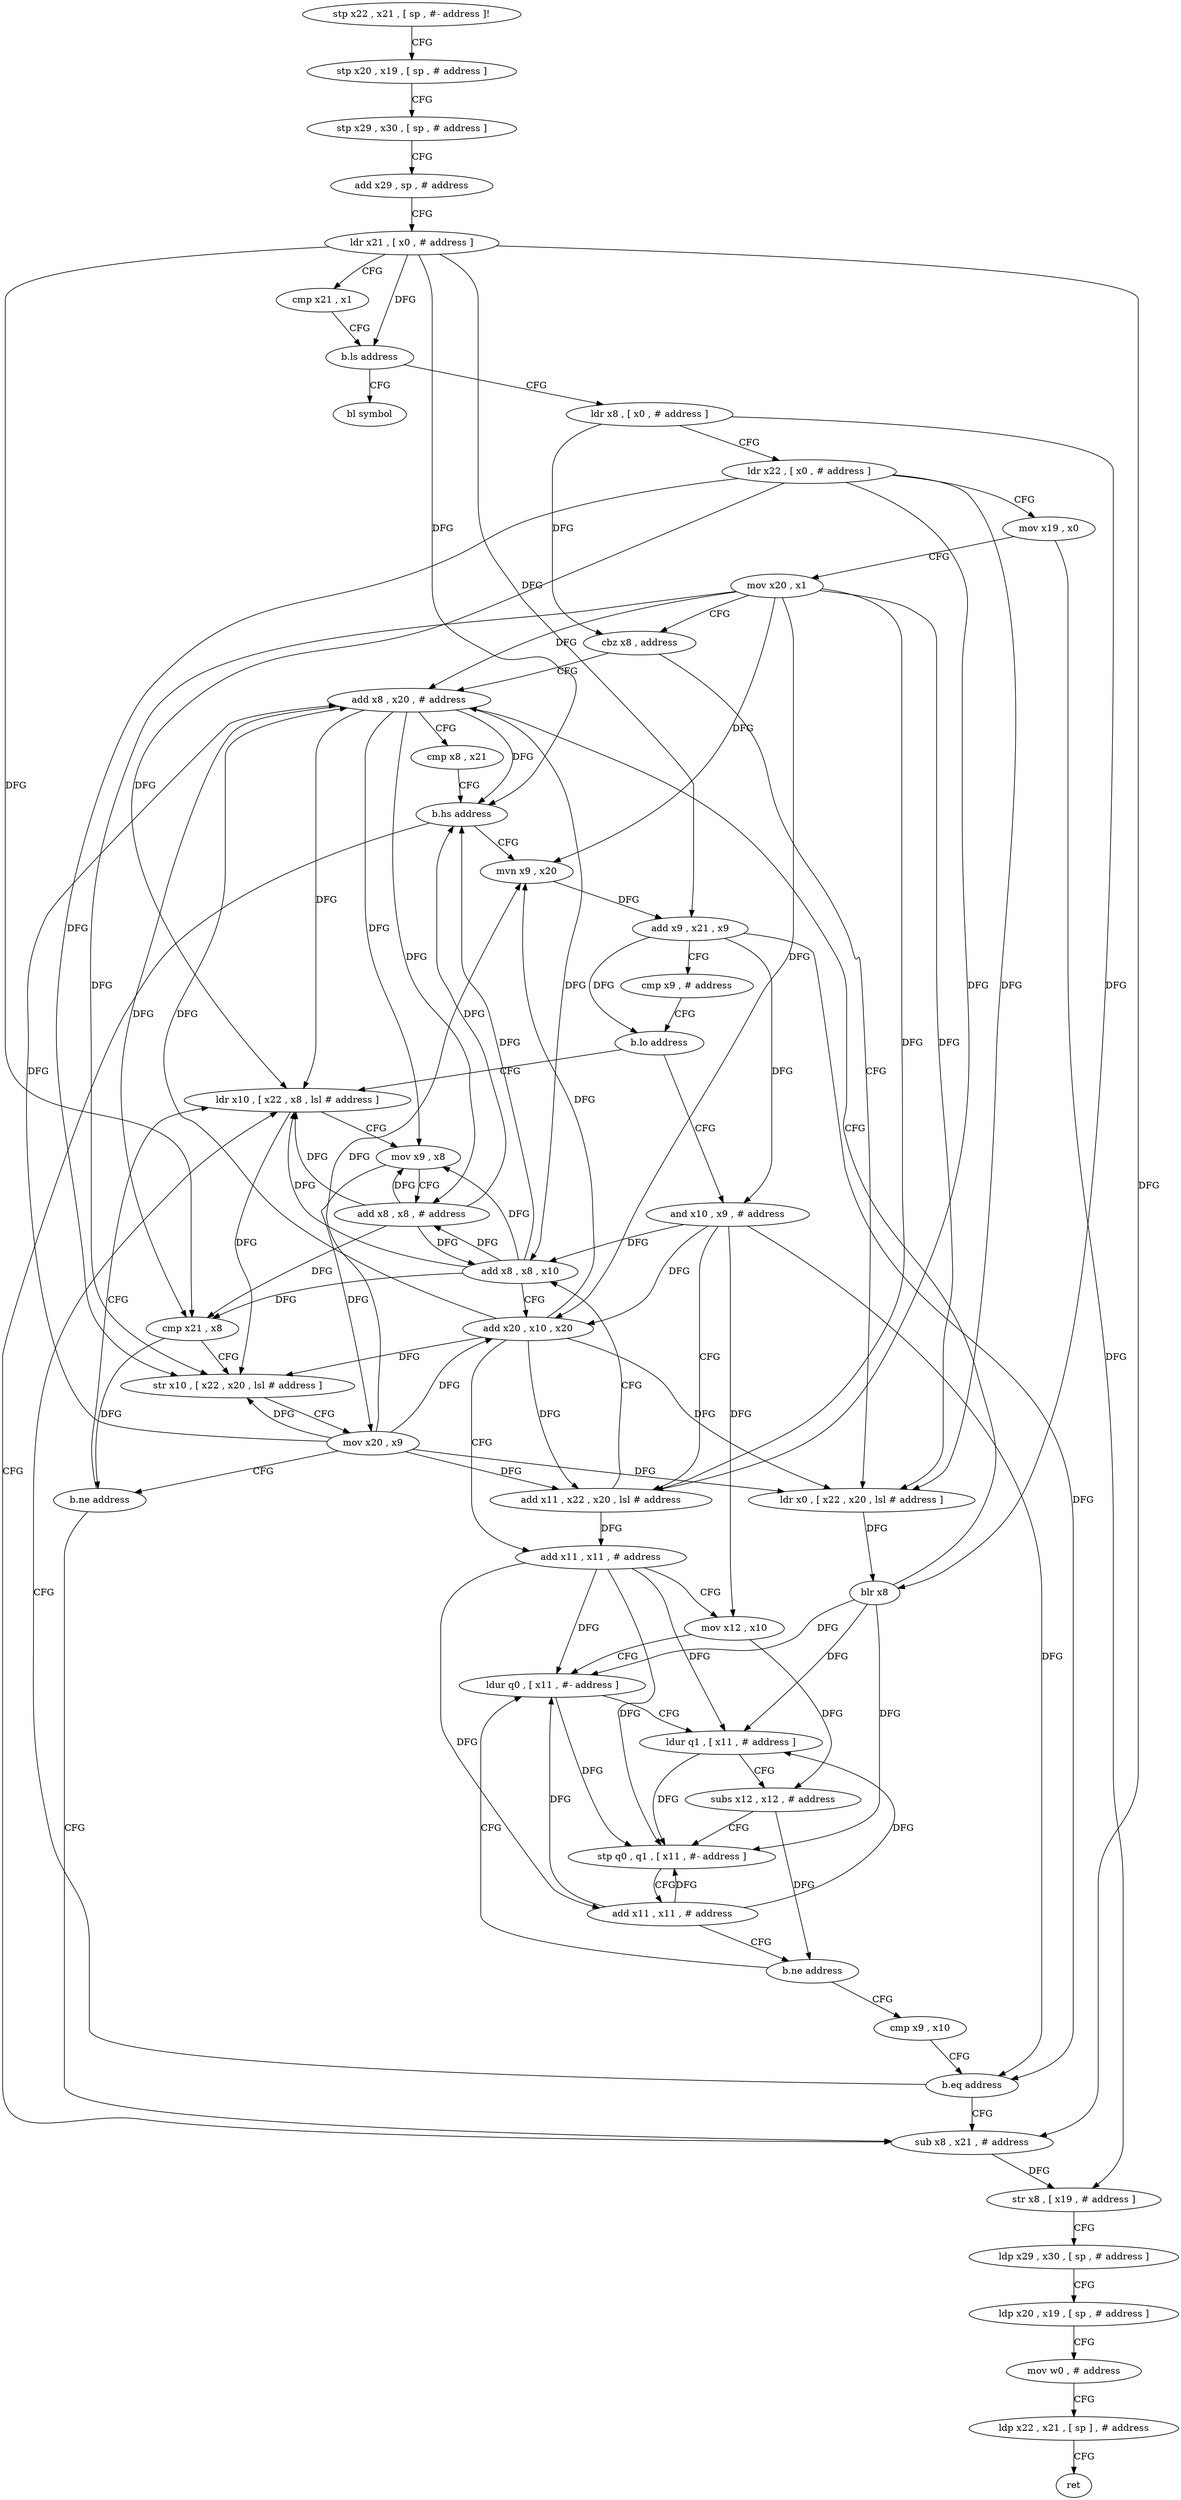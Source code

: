 digraph "func" {
"146528" [label = "stp x22 , x21 , [ sp , #- address ]!" ]
"146532" [label = "stp x20 , x19 , [ sp , # address ]" ]
"146536" [label = "stp x29 , x30 , [ sp , # address ]" ]
"146540" [label = "add x29 , sp , # address" ]
"146544" [label = "ldr x21 , [ x0 , # address ]" ]
"146548" [label = "cmp x21 , x1" ]
"146552" [label = "b.ls address" ]
"146724" [label = "bl symbol" ]
"146556" [label = "ldr x8 , [ x0 , # address ]" ]
"146560" [label = "ldr x22 , [ x0 , # address ]" ]
"146564" [label = "mov x19 , x0" ]
"146568" [label = "mov x20 , x1" ]
"146572" [label = "cbz x8 , address" ]
"146584" [label = "add x8 , x20 , # address" ]
"146576" [label = "ldr x0 , [ x22 , x20 , lsl # address ]" ]
"146588" [label = "cmp x8 , x21" ]
"146592" [label = "b.hs address" ]
"146696" [label = "sub x8 , x21 , # address" ]
"146596" [label = "mvn x9 , x20" ]
"146580" [label = "blr x8" ]
"146700" [label = "str x8 , [ x19 , # address ]" ]
"146704" [label = "ldp x29 , x30 , [ sp , # address ]" ]
"146708" [label = "ldp x20 , x19 , [ sp , # address ]" ]
"146712" [label = "mov w0 , # address" ]
"146716" [label = "ldp x22 , x21 , [ sp ] , # address" ]
"146720" [label = "ret" ]
"146600" [label = "add x9 , x21 , x9" ]
"146604" [label = "cmp x9 , # address" ]
"146608" [label = "b.lo address" ]
"146668" [label = "ldr x10 , [ x22 , x8 , lsl # address ]" ]
"146612" [label = "and x10 , x9 , # address" ]
"146672" [label = "mov x9 , x8" ]
"146676" [label = "add x8 , x8 , # address" ]
"146680" [label = "cmp x21 , x8" ]
"146684" [label = "str x10 , [ x22 , x20 , lsl # address ]" ]
"146688" [label = "mov x20 , x9" ]
"146692" [label = "b.ne address" ]
"146616" [label = "add x11 , x22 , x20 , lsl # address" ]
"146620" [label = "add x8 , x8 , x10" ]
"146624" [label = "add x20 , x10 , x20" ]
"146628" [label = "add x11 , x11 , # address" ]
"146632" [label = "mov x12 , x10" ]
"146636" [label = "ldur q0 , [ x11 , #- address ]" ]
"146640" [label = "ldur q1 , [ x11 , # address ]" ]
"146644" [label = "subs x12 , x12 , # address" ]
"146648" [label = "stp q0 , q1 , [ x11 , #- address ]" ]
"146652" [label = "add x11 , x11 , # address" ]
"146656" [label = "b.ne address" ]
"146660" [label = "cmp x9 , x10" ]
"146664" [label = "b.eq address" ]
"146528" -> "146532" [ label = "CFG" ]
"146532" -> "146536" [ label = "CFG" ]
"146536" -> "146540" [ label = "CFG" ]
"146540" -> "146544" [ label = "CFG" ]
"146544" -> "146548" [ label = "CFG" ]
"146544" -> "146552" [ label = "DFG" ]
"146544" -> "146592" [ label = "DFG" ]
"146544" -> "146696" [ label = "DFG" ]
"146544" -> "146600" [ label = "DFG" ]
"146544" -> "146680" [ label = "DFG" ]
"146548" -> "146552" [ label = "CFG" ]
"146552" -> "146724" [ label = "CFG" ]
"146552" -> "146556" [ label = "CFG" ]
"146556" -> "146560" [ label = "CFG" ]
"146556" -> "146572" [ label = "DFG" ]
"146556" -> "146580" [ label = "DFG" ]
"146560" -> "146564" [ label = "CFG" ]
"146560" -> "146576" [ label = "DFG" ]
"146560" -> "146668" [ label = "DFG" ]
"146560" -> "146684" [ label = "DFG" ]
"146560" -> "146616" [ label = "DFG" ]
"146564" -> "146568" [ label = "CFG" ]
"146564" -> "146700" [ label = "DFG" ]
"146568" -> "146572" [ label = "CFG" ]
"146568" -> "146584" [ label = "DFG" ]
"146568" -> "146576" [ label = "DFG" ]
"146568" -> "146596" [ label = "DFG" ]
"146568" -> "146684" [ label = "DFG" ]
"146568" -> "146616" [ label = "DFG" ]
"146568" -> "146624" [ label = "DFG" ]
"146572" -> "146584" [ label = "CFG" ]
"146572" -> "146576" [ label = "CFG" ]
"146584" -> "146588" [ label = "CFG" ]
"146584" -> "146592" [ label = "DFG" ]
"146584" -> "146668" [ label = "DFG" ]
"146584" -> "146672" [ label = "DFG" ]
"146584" -> "146676" [ label = "DFG" ]
"146584" -> "146680" [ label = "DFG" ]
"146584" -> "146620" [ label = "DFG" ]
"146576" -> "146580" [ label = "DFG" ]
"146588" -> "146592" [ label = "CFG" ]
"146592" -> "146696" [ label = "CFG" ]
"146592" -> "146596" [ label = "CFG" ]
"146696" -> "146700" [ label = "DFG" ]
"146596" -> "146600" [ label = "DFG" ]
"146580" -> "146584" [ label = "CFG" ]
"146580" -> "146636" [ label = "DFG" ]
"146580" -> "146648" [ label = "DFG" ]
"146580" -> "146640" [ label = "DFG" ]
"146700" -> "146704" [ label = "CFG" ]
"146704" -> "146708" [ label = "CFG" ]
"146708" -> "146712" [ label = "CFG" ]
"146712" -> "146716" [ label = "CFG" ]
"146716" -> "146720" [ label = "CFG" ]
"146600" -> "146604" [ label = "CFG" ]
"146600" -> "146608" [ label = "DFG" ]
"146600" -> "146612" [ label = "DFG" ]
"146600" -> "146664" [ label = "DFG" ]
"146604" -> "146608" [ label = "CFG" ]
"146608" -> "146668" [ label = "CFG" ]
"146608" -> "146612" [ label = "CFG" ]
"146668" -> "146672" [ label = "CFG" ]
"146668" -> "146684" [ label = "DFG" ]
"146612" -> "146616" [ label = "CFG" ]
"146612" -> "146620" [ label = "DFG" ]
"146612" -> "146624" [ label = "DFG" ]
"146612" -> "146632" [ label = "DFG" ]
"146612" -> "146664" [ label = "DFG" ]
"146672" -> "146676" [ label = "CFG" ]
"146672" -> "146688" [ label = "DFG" ]
"146676" -> "146680" [ label = "DFG" ]
"146676" -> "146668" [ label = "DFG" ]
"146676" -> "146672" [ label = "DFG" ]
"146676" -> "146592" [ label = "DFG" ]
"146676" -> "146620" [ label = "DFG" ]
"146680" -> "146684" [ label = "CFG" ]
"146680" -> "146692" [ label = "DFG" ]
"146684" -> "146688" [ label = "CFG" ]
"146688" -> "146692" [ label = "CFG" ]
"146688" -> "146584" [ label = "DFG" ]
"146688" -> "146576" [ label = "DFG" ]
"146688" -> "146596" [ label = "DFG" ]
"146688" -> "146684" [ label = "DFG" ]
"146688" -> "146616" [ label = "DFG" ]
"146688" -> "146624" [ label = "DFG" ]
"146692" -> "146668" [ label = "CFG" ]
"146692" -> "146696" [ label = "CFG" ]
"146616" -> "146620" [ label = "CFG" ]
"146616" -> "146628" [ label = "DFG" ]
"146620" -> "146624" [ label = "CFG" ]
"146620" -> "146668" [ label = "DFG" ]
"146620" -> "146672" [ label = "DFG" ]
"146620" -> "146676" [ label = "DFG" ]
"146620" -> "146680" [ label = "DFG" ]
"146620" -> "146592" [ label = "DFG" ]
"146624" -> "146628" [ label = "CFG" ]
"146624" -> "146584" [ label = "DFG" ]
"146624" -> "146576" [ label = "DFG" ]
"146624" -> "146596" [ label = "DFG" ]
"146624" -> "146616" [ label = "DFG" ]
"146624" -> "146684" [ label = "DFG" ]
"146628" -> "146632" [ label = "CFG" ]
"146628" -> "146636" [ label = "DFG" ]
"146628" -> "146640" [ label = "DFG" ]
"146628" -> "146648" [ label = "DFG" ]
"146628" -> "146652" [ label = "DFG" ]
"146632" -> "146636" [ label = "CFG" ]
"146632" -> "146644" [ label = "DFG" ]
"146636" -> "146640" [ label = "CFG" ]
"146636" -> "146648" [ label = "DFG" ]
"146640" -> "146644" [ label = "CFG" ]
"146640" -> "146648" [ label = "DFG" ]
"146644" -> "146648" [ label = "CFG" ]
"146644" -> "146656" [ label = "DFG" ]
"146648" -> "146652" [ label = "CFG" ]
"146652" -> "146656" [ label = "CFG" ]
"146652" -> "146636" [ label = "DFG" ]
"146652" -> "146640" [ label = "DFG" ]
"146652" -> "146648" [ label = "DFG" ]
"146656" -> "146636" [ label = "CFG" ]
"146656" -> "146660" [ label = "CFG" ]
"146660" -> "146664" [ label = "CFG" ]
"146664" -> "146696" [ label = "CFG" ]
"146664" -> "146668" [ label = "CFG" ]
}
